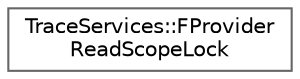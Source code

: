 digraph "Graphical Class Hierarchy"
{
 // INTERACTIVE_SVG=YES
 // LATEX_PDF_SIZE
  bgcolor="transparent";
  edge [fontname=Helvetica,fontsize=10,labelfontname=Helvetica,labelfontsize=10];
  node [fontname=Helvetica,fontsize=10,shape=box,height=0.2,width=0.4];
  rankdir="LR";
  Node0 [id="Node000000",label="TraceServices::FProvider\lReadScopeLock",height=0.2,width=0.4,color="grey40", fillcolor="white", style="filled",URL="$d7/d3f/structTraceServices_1_1FProviderReadScopeLock.html",tooltip=" "];
}

